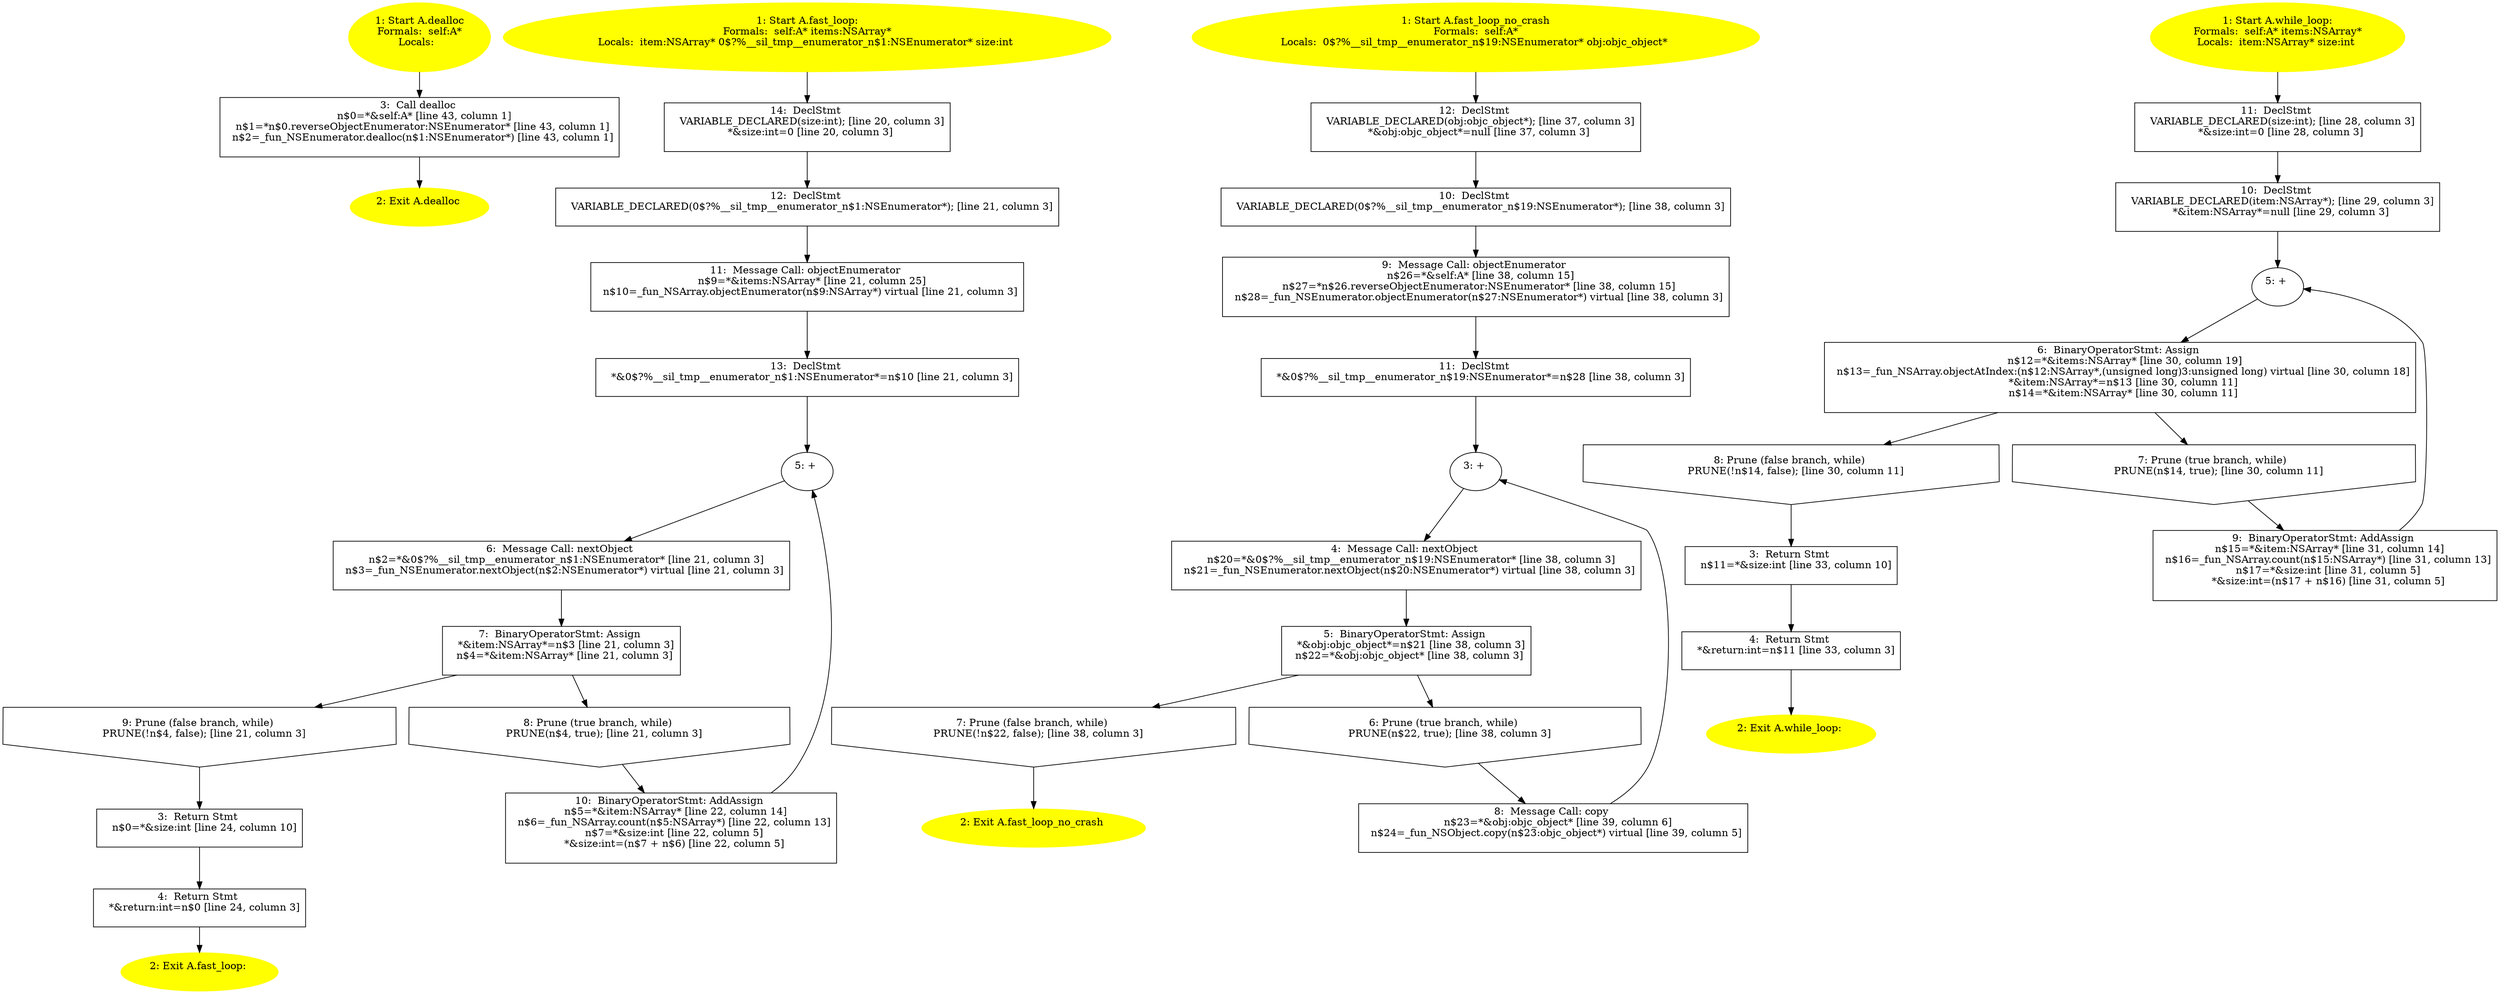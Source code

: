 /* @generated */
digraph cfg {
"dealloc#A#instance.55ac864e91dcd5d484e8ab7d8eb94fcb_1" [label="1: Start A.dealloc\nFormals:  self:A*\nLocals:  \n  " color=yellow style=filled]
	

	 "dealloc#A#instance.55ac864e91dcd5d484e8ab7d8eb94fcb_1" -> "dealloc#A#instance.55ac864e91dcd5d484e8ab7d8eb94fcb_3" ;
"dealloc#A#instance.55ac864e91dcd5d484e8ab7d8eb94fcb_2" [label="2: Exit A.dealloc \n  " color=yellow style=filled]
	

"dealloc#A#instance.55ac864e91dcd5d484e8ab7d8eb94fcb_3" [label="3:  Call dealloc \n   n$0=*&self:A* [line 43, column 1]\n  n$1=*n$0.reverseObjectEnumerator:NSEnumerator* [line 43, column 1]\n  n$2=_fun_NSEnumerator.dealloc(n$1:NSEnumerator*) [line 43, column 1]\n " shape="box"]
	

	 "dealloc#A#instance.55ac864e91dcd5d484e8ab7d8eb94fcb_3" -> "dealloc#A#instance.55ac864e91dcd5d484e8ab7d8eb94fcb_2" ;
"fast_loop:#A(class NSArray)#instance.26b39d1106e4365a40bc2f6305401611_1" [label="1: Start A.fast_loop:\nFormals:  self:A* items:NSArray*\nLocals:  item:NSArray* 0$?%__sil_tmp__enumerator_n$1:NSEnumerator* size:int \n  " color=yellow style=filled]
	

	 "fast_loop:#A(class NSArray)#instance.26b39d1106e4365a40bc2f6305401611_1" -> "fast_loop:#A(class NSArray)#instance.26b39d1106e4365a40bc2f6305401611_14" ;
"fast_loop:#A(class NSArray)#instance.26b39d1106e4365a40bc2f6305401611_2" [label="2: Exit A.fast_loop: \n  " color=yellow style=filled]
	

"fast_loop:#A(class NSArray)#instance.26b39d1106e4365a40bc2f6305401611_3" [label="3:  Return Stmt \n   n$0=*&size:int [line 24, column 10]\n " shape="box"]
	

	 "fast_loop:#A(class NSArray)#instance.26b39d1106e4365a40bc2f6305401611_3" -> "fast_loop:#A(class NSArray)#instance.26b39d1106e4365a40bc2f6305401611_4" ;
"fast_loop:#A(class NSArray)#instance.26b39d1106e4365a40bc2f6305401611_4" [label="4:  Return Stmt \n   *&return:int=n$0 [line 24, column 3]\n " shape="box"]
	

	 "fast_loop:#A(class NSArray)#instance.26b39d1106e4365a40bc2f6305401611_4" -> "fast_loop:#A(class NSArray)#instance.26b39d1106e4365a40bc2f6305401611_2" ;
"fast_loop:#A(class NSArray)#instance.26b39d1106e4365a40bc2f6305401611_5" [label="5: + \n  " ]
	

	 "fast_loop:#A(class NSArray)#instance.26b39d1106e4365a40bc2f6305401611_5" -> "fast_loop:#A(class NSArray)#instance.26b39d1106e4365a40bc2f6305401611_6" ;
"fast_loop:#A(class NSArray)#instance.26b39d1106e4365a40bc2f6305401611_6" [label="6:  Message Call: nextObject \n   n$2=*&0$?%__sil_tmp__enumerator_n$1:NSEnumerator* [line 21, column 3]\n  n$3=_fun_NSEnumerator.nextObject(n$2:NSEnumerator*) virtual [line 21, column 3]\n " shape="box"]
	

	 "fast_loop:#A(class NSArray)#instance.26b39d1106e4365a40bc2f6305401611_6" -> "fast_loop:#A(class NSArray)#instance.26b39d1106e4365a40bc2f6305401611_7" ;
"fast_loop:#A(class NSArray)#instance.26b39d1106e4365a40bc2f6305401611_7" [label="7:  BinaryOperatorStmt: Assign \n   *&item:NSArray*=n$3 [line 21, column 3]\n  n$4=*&item:NSArray* [line 21, column 3]\n " shape="box"]
	

	 "fast_loop:#A(class NSArray)#instance.26b39d1106e4365a40bc2f6305401611_7" -> "fast_loop:#A(class NSArray)#instance.26b39d1106e4365a40bc2f6305401611_8" ;
	 "fast_loop:#A(class NSArray)#instance.26b39d1106e4365a40bc2f6305401611_7" -> "fast_loop:#A(class NSArray)#instance.26b39d1106e4365a40bc2f6305401611_9" ;
"fast_loop:#A(class NSArray)#instance.26b39d1106e4365a40bc2f6305401611_8" [label="8: Prune (true branch, while) \n   PRUNE(n$4, true); [line 21, column 3]\n " shape="invhouse"]
	

	 "fast_loop:#A(class NSArray)#instance.26b39d1106e4365a40bc2f6305401611_8" -> "fast_loop:#A(class NSArray)#instance.26b39d1106e4365a40bc2f6305401611_10" ;
"fast_loop:#A(class NSArray)#instance.26b39d1106e4365a40bc2f6305401611_9" [label="9: Prune (false branch, while) \n   PRUNE(!n$4, false); [line 21, column 3]\n " shape="invhouse"]
	

	 "fast_loop:#A(class NSArray)#instance.26b39d1106e4365a40bc2f6305401611_9" -> "fast_loop:#A(class NSArray)#instance.26b39d1106e4365a40bc2f6305401611_3" ;
"fast_loop:#A(class NSArray)#instance.26b39d1106e4365a40bc2f6305401611_10" [label="10:  BinaryOperatorStmt: AddAssign \n   n$5=*&item:NSArray* [line 22, column 14]\n  n$6=_fun_NSArray.count(n$5:NSArray*) [line 22, column 13]\n  n$7=*&size:int [line 22, column 5]\n  *&size:int=(n$7 + n$6) [line 22, column 5]\n " shape="box"]
	

	 "fast_loop:#A(class NSArray)#instance.26b39d1106e4365a40bc2f6305401611_10" -> "fast_loop:#A(class NSArray)#instance.26b39d1106e4365a40bc2f6305401611_5" ;
"fast_loop:#A(class NSArray)#instance.26b39d1106e4365a40bc2f6305401611_11" [label="11:  Message Call: objectEnumerator \n   n$9=*&items:NSArray* [line 21, column 25]\n  n$10=_fun_NSArray.objectEnumerator(n$9:NSArray*) virtual [line 21, column 3]\n " shape="box"]
	

	 "fast_loop:#A(class NSArray)#instance.26b39d1106e4365a40bc2f6305401611_11" -> "fast_loop:#A(class NSArray)#instance.26b39d1106e4365a40bc2f6305401611_13" ;
"fast_loop:#A(class NSArray)#instance.26b39d1106e4365a40bc2f6305401611_12" [label="12:  DeclStmt \n   VARIABLE_DECLARED(0$?%__sil_tmp__enumerator_n$1:NSEnumerator*); [line 21, column 3]\n " shape="box"]
	

	 "fast_loop:#A(class NSArray)#instance.26b39d1106e4365a40bc2f6305401611_12" -> "fast_loop:#A(class NSArray)#instance.26b39d1106e4365a40bc2f6305401611_11" ;
"fast_loop:#A(class NSArray)#instance.26b39d1106e4365a40bc2f6305401611_13" [label="13:  DeclStmt \n   *&0$?%__sil_tmp__enumerator_n$1:NSEnumerator*=n$10 [line 21, column 3]\n " shape="box"]
	

	 "fast_loop:#A(class NSArray)#instance.26b39d1106e4365a40bc2f6305401611_13" -> "fast_loop:#A(class NSArray)#instance.26b39d1106e4365a40bc2f6305401611_5" ;
"fast_loop:#A(class NSArray)#instance.26b39d1106e4365a40bc2f6305401611_14" [label="14:  DeclStmt \n   VARIABLE_DECLARED(size:int); [line 20, column 3]\n  *&size:int=0 [line 20, column 3]\n " shape="box"]
	

	 "fast_loop:#A(class NSArray)#instance.26b39d1106e4365a40bc2f6305401611_14" -> "fast_loop:#A(class NSArray)#instance.26b39d1106e4365a40bc2f6305401611_12" ;
"fast_loop_no_crash#A#instance.eaee56a1051009329a3989c3a10fb432_1" [label="1: Start A.fast_loop_no_crash\nFormals:  self:A*\nLocals:  0$?%__sil_tmp__enumerator_n$19:NSEnumerator* obj:objc_object* \n  " color=yellow style=filled]
	

	 "fast_loop_no_crash#A#instance.eaee56a1051009329a3989c3a10fb432_1" -> "fast_loop_no_crash#A#instance.eaee56a1051009329a3989c3a10fb432_12" ;
"fast_loop_no_crash#A#instance.eaee56a1051009329a3989c3a10fb432_2" [label="2: Exit A.fast_loop_no_crash \n  " color=yellow style=filled]
	

"fast_loop_no_crash#A#instance.eaee56a1051009329a3989c3a10fb432_3" [label="3: + \n  " ]
	

	 "fast_loop_no_crash#A#instance.eaee56a1051009329a3989c3a10fb432_3" -> "fast_loop_no_crash#A#instance.eaee56a1051009329a3989c3a10fb432_4" ;
"fast_loop_no_crash#A#instance.eaee56a1051009329a3989c3a10fb432_4" [label="4:  Message Call: nextObject \n   n$20=*&0$?%__sil_tmp__enumerator_n$19:NSEnumerator* [line 38, column 3]\n  n$21=_fun_NSEnumerator.nextObject(n$20:NSEnumerator*) virtual [line 38, column 3]\n " shape="box"]
	

	 "fast_loop_no_crash#A#instance.eaee56a1051009329a3989c3a10fb432_4" -> "fast_loop_no_crash#A#instance.eaee56a1051009329a3989c3a10fb432_5" ;
"fast_loop_no_crash#A#instance.eaee56a1051009329a3989c3a10fb432_5" [label="5:  BinaryOperatorStmt: Assign \n   *&obj:objc_object*=n$21 [line 38, column 3]\n  n$22=*&obj:objc_object* [line 38, column 3]\n " shape="box"]
	

	 "fast_loop_no_crash#A#instance.eaee56a1051009329a3989c3a10fb432_5" -> "fast_loop_no_crash#A#instance.eaee56a1051009329a3989c3a10fb432_6" ;
	 "fast_loop_no_crash#A#instance.eaee56a1051009329a3989c3a10fb432_5" -> "fast_loop_no_crash#A#instance.eaee56a1051009329a3989c3a10fb432_7" ;
"fast_loop_no_crash#A#instance.eaee56a1051009329a3989c3a10fb432_6" [label="6: Prune (true branch, while) \n   PRUNE(n$22, true); [line 38, column 3]\n " shape="invhouse"]
	

	 "fast_loop_no_crash#A#instance.eaee56a1051009329a3989c3a10fb432_6" -> "fast_loop_no_crash#A#instance.eaee56a1051009329a3989c3a10fb432_8" ;
"fast_loop_no_crash#A#instance.eaee56a1051009329a3989c3a10fb432_7" [label="7: Prune (false branch, while) \n   PRUNE(!n$22, false); [line 38, column 3]\n " shape="invhouse"]
	

	 "fast_loop_no_crash#A#instance.eaee56a1051009329a3989c3a10fb432_7" -> "fast_loop_no_crash#A#instance.eaee56a1051009329a3989c3a10fb432_2" ;
"fast_loop_no_crash#A#instance.eaee56a1051009329a3989c3a10fb432_8" [label="8:  Message Call: copy \n   n$23=*&obj:objc_object* [line 39, column 6]\n  n$24=_fun_NSObject.copy(n$23:objc_object*) virtual [line 39, column 5]\n " shape="box"]
	

	 "fast_loop_no_crash#A#instance.eaee56a1051009329a3989c3a10fb432_8" -> "fast_loop_no_crash#A#instance.eaee56a1051009329a3989c3a10fb432_3" ;
"fast_loop_no_crash#A#instance.eaee56a1051009329a3989c3a10fb432_9" [label="9:  Message Call: objectEnumerator \n   n$26=*&self:A* [line 38, column 15]\n  n$27=*n$26.reverseObjectEnumerator:NSEnumerator* [line 38, column 15]\n  n$28=_fun_NSEnumerator.objectEnumerator(n$27:NSEnumerator*) virtual [line 38, column 3]\n " shape="box"]
	

	 "fast_loop_no_crash#A#instance.eaee56a1051009329a3989c3a10fb432_9" -> "fast_loop_no_crash#A#instance.eaee56a1051009329a3989c3a10fb432_11" ;
"fast_loop_no_crash#A#instance.eaee56a1051009329a3989c3a10fb432_10" [label="10:  DeclStmt \n   VARIABLE_DECLARED(0$?%__sil_tmp__enumerator_n$19:NSEnumerator*); [line 38, column 3]\n " shape="box"]
	

	 "fast_loop_no_crash#A#instance.eaee56a1051009329a3989c3a10fb432_10" -> "fast_loop_no_crash#A#instance.eaee56a1051009329a3989c3a10fb432_9" ;
"fast_loop_no_crash#A#instance.eaee56a1051009329a3989c3a10fb432_11" [label="11:  DeclStmt \n   *&0$?%__sil_tmp__enumerator_n$19:NSEnumerator*=n$28 [line 38, column 3]\n " shape="box"]
	

	 "fast_loop_no_crash#A#instance.eaee56a1051009329a3989c3a10fb432_11" -> "fast_loop_no_crash#A#instance.eaee56a1051009329a3989c3a10fb432_3" ;
"fast_loop_no_crash#A#instance.eaee56a1051009329a3989c3a10fb432_12" [label="12:  DeclStmt \n   VARIABLE_DECLARED(obj:objc_object*); [line 37, column 3]\n  *&obj:objc_object*=null [line 37, column 3]\n " shape="box"]
	

	 "fast_loop_no_crash#A#instance.eaee56a1051009329a3989c3a10fb432_12" -> "fast_loop_no_crash#A#instance.eaee56a1051009329a3989c3a10fb432_10" ;
"while_loop:#A(class NSArray)#instance.225f55f19f886cfaa14fc056eca2399b_1" [label="1: Start A.while_loop:\nFormals:  self:A* items:NSArray*\nLocals:  item:NSArray* size:int \n  " color=yellow style=filled]
	

	 "while_loop:#A(class NSArray)#instance.225f55f19f886cfaa14fc056eca2399b_1" -> "while_loop:#A(class NSArray)#instance.225f55f19f886cfaa14fc056eca2399b_11" ;
"while_loop:#A(class NSArray)#instance.225f55f19f886cfaa14fc056eca2399b_2" [label="2: Exit A.while_loop: \n  " color=yellow style=filled]
	

"while_loop:#A(class NSArray)#instance.225f55f19f886cfaa14fc056eca2399b_3" [label="3:  Return Stmt \n   n$11=*&size:int [line 33, column 10]\n " shape="box"]
	

	 "while_loop:#A(class NSArray)#instance.225f55f19f886cfaa14fc056eca2399b_3" -> "while_loop:#A(class NSArray)#instance.225f55f19f886cfaa14fc056eca2399b_4" ;
"while_loop:#A(class NSArray)#instance.225f55f19f886cfaa14fc056eca2399b_4" [label="4:  Return Stmt \n   *&return:int=n$11 [line 33, column 3]\n " shape="box"]
	

	 "while_loop:#A(class NSArray)#instance.225f55f19f886cfaa14fc056eca2399b_4" -> "while_loop:#A(class NSArray)#instance.225f55f19f886cfaa14fc056eca2399b_2" ;
"while_loop:#A(class NSArray)#instance.225f55f19f886cfaa14fc056eca2399b_5" [label="5: + \n  " ]
	

	 "while_loop:#A(class NSArray)#instance.225f55f19f886cfaa14fc056eca2399b_5" -> "while_loop:#A(class NSArray)#instance.225f55f19f886cfaa14fc056eca2399b_6" ;
"while_loop:#A(class NSArray)#instance.225f55f19f886cfaa14fc056eca2399b_6" [label="6:  BinaryOperatorStmt: Assign \n   n$12=*&items:NSArray* [line 30, column 19]\n  n$13=_fun_NSArray.objectAtIndex:(n$12:NSArray*,(unsigned long)3:unsigned long) virtual [line 30, column 18]\n  *&item:NSArray*=n$13 [line 30, column 11]\n  n$14=*&item:NSArray* [line 30, column 11]\n " shape="box"]
	

	 "while_loop:#A(class NSArray)#instance.225f55f19f886cfaa14fc056eca2399b_6" -> "while_loop:#A(class NSArray)#instance.225f55f19f886cfaa14fc056eca2399b_7" ;
	 "while_loop:#A(class NSArray)#instance.225f55f19f886cfaa14fc056eca2399b_6" -> "while_loop:#A(class NSArray)#instance.225f55f19f886cfaa14fc056eca2399b_8" ;
"while_loop:#A(class NSArray)#instance.225f55f19f886cfaa14fc056eca2399b_7" [label="7: Prune (true branch, while) \n   PRUNE(n$14, true); [line 30, column 11]\n " shape="invhouse"]
	

	 "while_loop:#A(class NSArray)#instance.225f55f19f886cfaa14fc056eca2399b_7" -> "while_loop:#A(class NSArray)#instance.225f55f19f886cfaa14fc056eca2399b_9" ;
"while_loop:#A(class NSArray)#instance.225f55f19f886cfaa14fc056eca2399b_8" [label="8: Prune (false branch, while) \n   PRUNE(!n$14, false); [line 30, column 11]\n " shape="invhouse"]
	

	 "while_loop:#A(class NSArray)#instance.225f55f19f886cfaa14fc056eca2399b_8" -> "while_loop:#A(class NSArray)#instance.225f55f19f886cfaa14fc056eca2399b_3" ;
"while_loop:#A(class NSArray)#instance.225f55f19f886cfaa14fc056eca2399b_9" [label="9:  BinaryOperatorStmt: AddAssign \n   n$15=*&item:NSArray* [line 31, column 14]\n  n$16=_fun_NSArray.count(n$15:NSArray*) [line 31, column 13]\n  n$17=*&size:int [line 31, column 5]\n  *&size:int=(n$17 + n$16) [line 31, column 5]\n " shape="box"]
	

	 "while_loop:#A(class NSArray)#instance.225f55f19f886cfaa14fc056eca2399b_9" -> "while_loop:#A(class NSArray)#instance.225f55f19f886cfaa14fc056eca2399b_5" ;
"while_loop:#A(class NSArray)#instance.225f55f19f886cfaa14fc056eca2399b_10" [label="10:  DeclStmt \n   VARIABLE_DECLARED(item:NSArray*); [line 29, column 3]\n  *&item:NSArray*=null [line 29, column 3]\n " shape="box"]
	

	 "while_loop:#A(class NSArray)#instance.225f55f19f886cfaa14fc056eca2399b_10" -> "while_loop:#A(class NSArray)#instance.225f55f19f886cfaa14fc056eca2399b_5" ;
"while_loop:#A(class NSArray)#instance.225f55f19f886cfaa14fc056eca2399b_11" [label="11:  DeclStmt \n   VARIABLE_DECLARED(size:int); [line 28, column 3]\n  *&size:int=0 [line 28, column 3]\n " shape="box"]
	

	 "while_loop:#A(class NSArray)#instance.225f55f19f886cfaa14fc056eca2399b_11" -> "while_loop:#A(class NSArray)#instance.225f55f19f886cfaa14fc056eca2399b_10" ;
}
